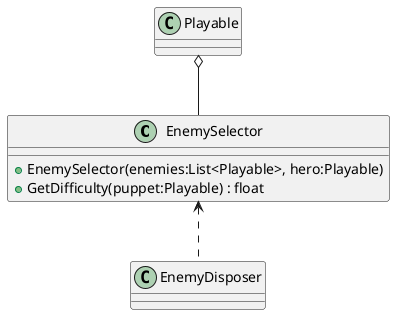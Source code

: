 @startuml
class EnemySelector {
    + EnemySelector(enemies:List<Playable>, hero:Playable)
    + GetDifficulty(puppet:Playable) : float
}

EnemySelector <.. EnemyDisposer
Playable o-- EnemySelector
@enduml
